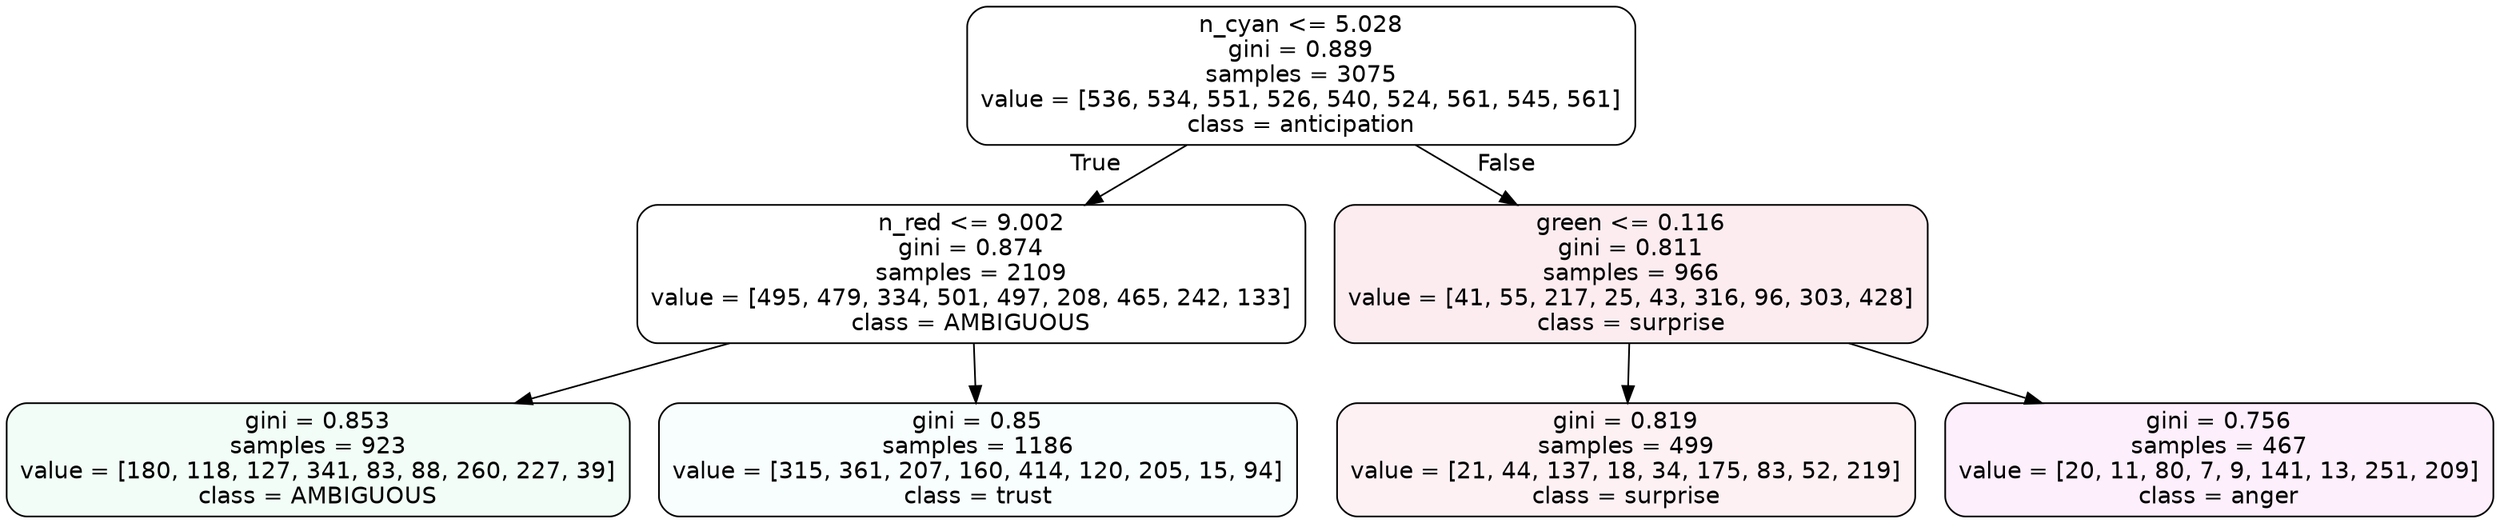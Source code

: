 digraph Tree {
node [shape=box, style="filled, rounded", color="black", fontname=helvetica] ;
edge [fontname=helvetica] ;
0 [label="n_cyan <= 5.028\ngini = 0.889\nsamples = 3075\nvalue = [536, 534, 551, 526, 540, 524, 561, 545, 561]\nclass = anticipation", fillcolor="#8139e500"] ;
1 [label="n_red <= 9.002\ngini = 0.874\nsamples = 2109\nvalue = [495, 479, 334, 501, 497, 208, 465, 242, 133]\nclass = AMBIGUOUS", fillcolor="#39e58100"] ;
0 -> 1 [labeldistance=2.5, labelangle=45, headlabel="True"] ;
2 [label="gini = 0.853\nsamples = 923\nvalue = [180, 118, 127, 341, 83, 88, 260, 227, 39]\nclass = AMBIGUOUS", fillcolor="#39e58111"] ;
1 -> 2 ;
3 [label="gini = 0.85\nsamples = 1186\nvalue = [315, 361, 207, 160, 414, 120, 205, 15, 94]\nclass = trust", fillcolor="#39d7e509"] ;
1 -> 3 ;
4 [label="green <= 0.116\ngini = 0.811\nsamples = 966\nvalue = [41, 55, 217, 25, 43, 316, 96, 303, 428]\nclass = surprise", fillcolor="#e5396418"] ;
0 -> 4 [labeldistance=2.5, labelangle=-45, headlabel="False"] ;
5 [label="gini = 0.819\nsamples = 499\nvalue = [21, 44, 137, 18, 34, 175, 83, 52, 219]\nclass = surprise", fillcolor="#e5396412"] ;
4 -> 5 ;
6 [label="gini = 0.756\nsamples = 467\nvalue = [20, 11, 80, 7, 9, 141, 13, 251, 209]\nclass = anger", fillcolor="#e539d714"] ;
4 -> 6 ;
}